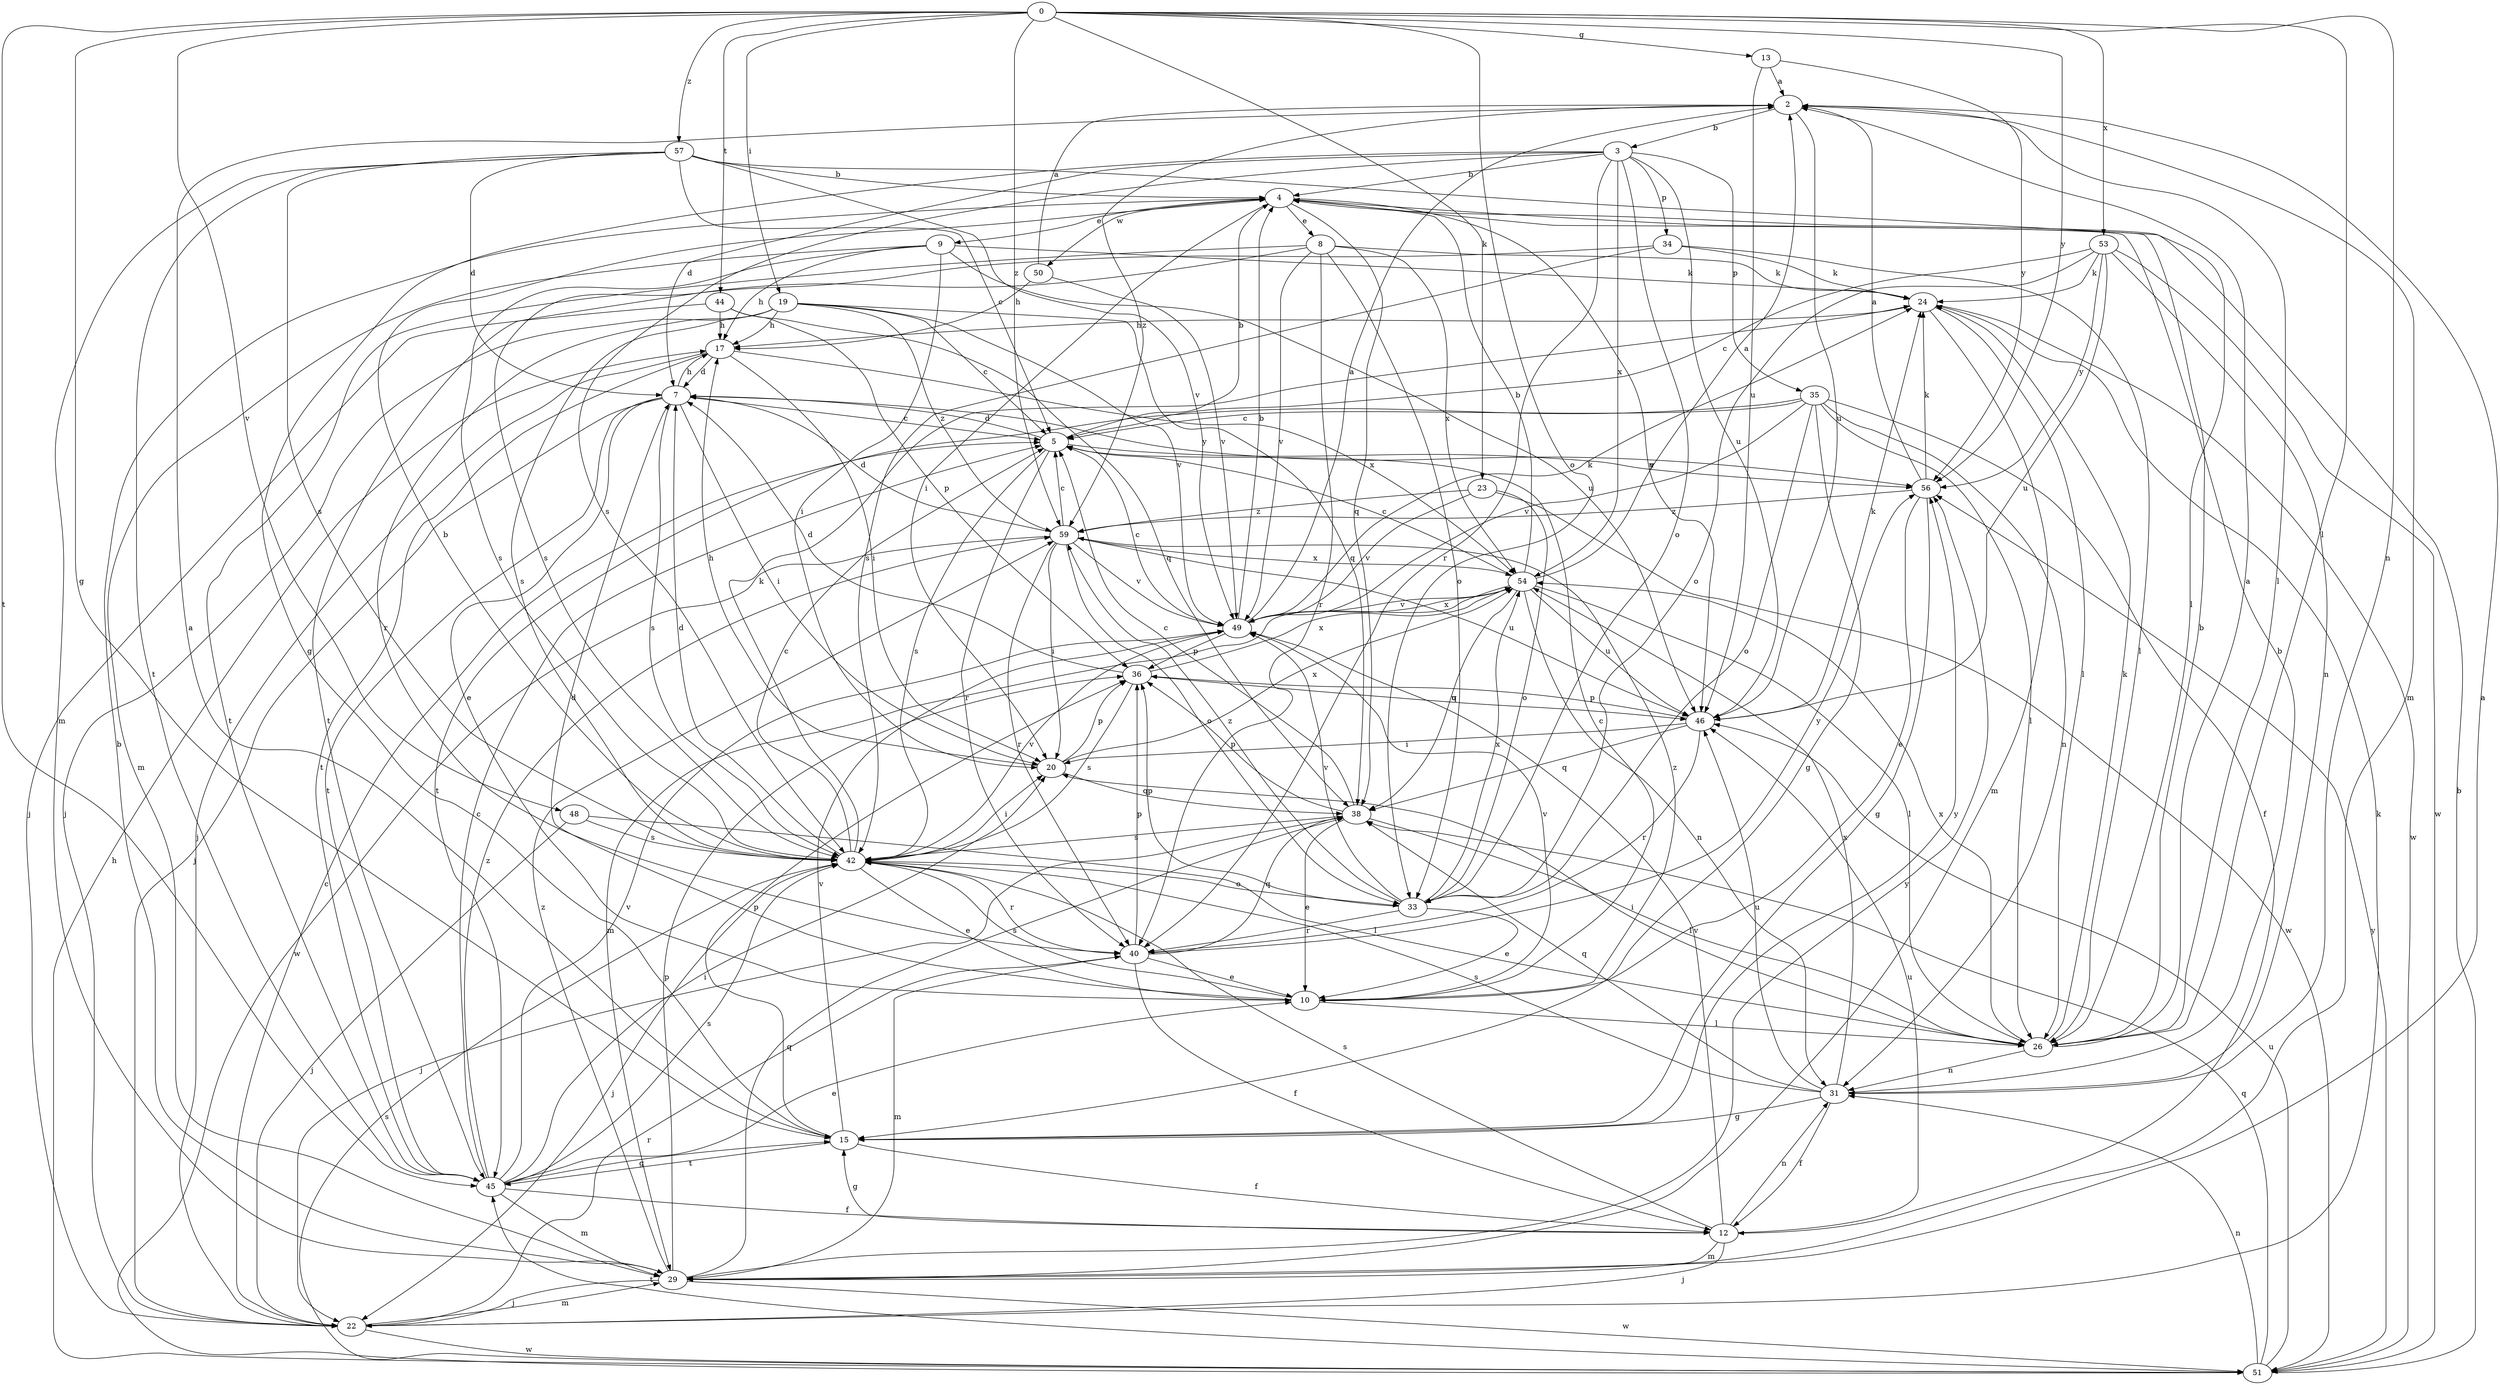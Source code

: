 strict digraph  {
0;
2;
3;
4;
5;
7;
8;
9;
10;
12;
13;
15;
17;
19;
20;
22;
23;
24;
26;
29;
31;
33;
34;
35;
36;
38;
40;
42;
44;
45;
46;
48;
49;
50;
51;
53;
54;
56;
57;
59;
0 -> 13  [label=g];
0 -> 15  [label=g];
0 -> 19  [label=i];
0 -> 23  [label=k];
0 -> 26  [label=l];
0 -> 31  [label=n];
0 -> 33  [label=o];
0 -> 44  [label=t];
0 -> 45  [label=t];
0 -> 48  [label=v];
0 -> 53  [label=x];
0 -> 56  [label=y];
0 -> 57  [label=z];
0 -> 59  [label=z];
2 -> 3  [label=b];
2 -> 26  [label=l];
2 -> 29  [label=m];
2 -> 46  [label=u];
2 -> 59  [label=z];
3 -> 4  [label=b];
3 -> 7  [label=d];
3 -> 15  [label=g];
3 -> 33  [label=o];
3 -> 34  [label=p];
3 -> 35  [label=p];
3 -> 40  [label=r];
3 -> 42  [label=s];
3 -> 46  [label=u];
3 -> 54  [label=x];
4 -> 8  [label=e];
4 -> 9  [label=e];
4 -> 20  [label=i];
4 -> 38  [label=q];
4 -> 46  [label=u];
4 -> 50  [label=w];
5 -> 4  [label=b];
5 -> 7  [label=d];
5 -> 40  [label=r];
5 -> 42  [label=s];
5 -> 56  [label=y];
7 -> 5  [label=c];
7 -> 10  [label=e];
7 -> 17  [label=h];
7 -> 20  [label=i];
7 -> 22  [label=j];
7 -> 42  [label=s];
7 -> 45  [label=t];
7 -> 56  [label=y];
8 -> 24  [label=k];
8 -> 33  [label=o];
8 -> 40  [label=r];
8 -> 42  [label=s];
8 -> 45  [label=t];
8 -> 49  [label=v];
8 -> 54  [label=x];
9 -> 17  [label=h];
9 -> 20  [label=i];
9 -> 24  [label=k];
9 -> 29  [label=m];
9 -> 42  [label=s];
9 -> 46  [label=u];
10 -> 5  [label=c];
10 -> 7  [label=d];
10 -> 26  [label=l];
10 -> 42  [label=s];
10 -> 49  [label=v];
10 -> 59  [label=z];
12 -> 15  [label=g];
12 -> 22  [label=j];
12 -> 29  [label=m];
12 -> 31  [label=n];
12 -> 42  [label=s];
12 -> 46  [label=u];
12 -> 49  [label=v];
13 -> 2  [label=a];
13 -> 46  [label=u];
13 -> 56  [label=y];
15 -> 2  [label=a];
15 -> 12  [label=f];
15 -> 36  [label=p];
15 -> 45  [label=t];
15 -> 49  [label=v];
15 -> 56  [label=y];
17 -> 7  [label=d];
17 -> 20  [label=i];
17 -> 22  [label=j];
17 -> 45  [label=t];
17 -> 54  [label=x];
19 -> 5  [label=c];
19 -> 17  [label=h];
19 -> 22  [label=j];
19 -> 38  [label=q];
19 -> 40  [label=r];
19 -> 42  [label=s];
19 -> 49  [label=v];
19 -> 59  [label=z];
20 -> 17  [label=h];
20 -> 36  [label=p];
20 -> 38  [label=q];
20 -> 54  [label=x];
22 -> 5  [label=c];
22 -> 24  [label=k];
22 -> 29  [label=m];
22 -> 40  [label=r];
22 -> 51  [label=w];
23 -> 33  [label=o];
23 -> 49  [label=v];
23 -> 51  [label=w];
23 -> 59  [label=z];
24 -> 17  [label=h];
24 -> 26  [label=l];
24 -> 29  [label=m];
24 -> 51  [label=w];
26 -> 2  [label=a];
26 -> 4  [label=b];
26 -> 20  [label=i];
26 -> 24  [label=k];
26 -> 31  [label=n];
26 -> 54  [label=x];
29 -> 2  [label=a];
29 -> 4  [label=b];
29 -> 22  [label=j];
29 -> 36  [label=p];
29 -> 38  [label=q];
29 -> 51  [label=w];
29 -> 56  [label=y];
29 -> 59  [label=z];
31 -> 4  [label=b];
31 -> 12  [label=f];
31 -> 15  [label=g];
31 -> 38  [label=q];
31 -> 42  [label=s];
31 -> 46  [label=u];
31 -> 54  [label=x];
33 -> 10  [label=e];
33 -> 36  [label=p];
33 -> 40  [label=r];
33 -> 49  [label=v];
33 -> 54  [label=x];
33 -> 59  [label=z];
34 -> 24  [label=k];
34 -> 26  [label=l];
34 -> 42  [label=s];
34 -> 45  [label=t];
35 -> 5  [label=c];
35 -> 12  [label=f];
35 -> 15  [label=g];
35 -> 26  [label=l];
35 -> 31  [label=n];
35 -> 33  [label=o];
35 -> 45  [label=t];
35 -> 49  [label=v];
36 -> 7  [label=d];
36 -> 42  [label=s];
36 -> 46  [label=u];
36 -> 54  [label=x];
38 -> 5  [label=c];
38 -> 10  [label=e];
38 -> 22  [label=j];
38 -> 26  [label=l];
38 -> 36  [label=p];
38 -> 42  [label=s];
40 -> 10  [label=e];
40 -> 12  [label=f];
40 -> 29  [label=m];
40 -> 36  [label=p];
40 -> 38  [label=q];
40 -> 56  [label=y];
42 -> 4  [label=b];
42 -> 5  [label=c];
42 -> 7  [label=d];
42 -> 10  [label=e];
42 -> 20  [label=i];
42 -> 22  [label=j];
42 -> 24  [label=k];
42 -> 33  [label=o];
42 -> 40  [label=r];
42 -> 49  [label=v];
44 -> 17  [label=h];
44 -> 22  [label=j];
44 -> 36  [label=p];
44 -> 38  [label=q];
45 -> 5  [label=c];
45 -> 10  [label=e];
45 -> 12  [label=f];
45 -> 15  [label=g];
45 -> 20  [label=i];
45 -> 29  [label=m];
45 -> 42  [label=s];
45 -> 49  [label=v];
45 -> 59  [label=z];
46 -> 20  [label=i];
46 -> 24  [label=k];
46 -> 36  [label=p];
46 -> 38  [label=q];
46 -> 40  [label=r];
48 -> 22  [label=j];
48 -> 26  [label=l];
48 -> 42  [label=s];
49 -> 2  [label=a];
49 -> 4  [label=b];
49 -> 5  [label=c];
49 -> 24  [label=k];
49 -> 36  [label=p];
49 -> 54  [label=x];
50 -> 2  [label=a];
50 -> 17  [label=h];
50 -> 49  [label=v];
51 -> 4  [label=b];
51 -> 17  [label=h];
51 -> 31  [label=n];
51 -> 38  [label=q];
51 -> 42  [label=s];
51 -> 45  [label=t];
51 -> 46  [label=u];
51 -> 56  [label=y];
53 -> 5  [label=c];
53 -> 24  [label=k];
53 -> 31  [label=n];
53 -> 33  [label=o];
53 -> 46  [label=u];
53 -> 51  [label=w];
53 -> 56  [label=y];
54 -> 2  [label=a];
54 -> 4  [label=b];
54 -> 5  [label=c];
54 -> 26  [label=l];
54 -> 29  [label=m];
54 -> 31  [label=n];
54 -> 38  [label=q];
54 -> 46  [label=u];
54 -> 49  [label=v];
56 -> 2  [label=a];
56 -> 10  [label=e];
56 -> 15  [label=g];
56 -> 24  [label=k];
56 -> 59  [label=z];
57 -> 4  [label=b];
57 -> 5  [label=c];
57 -> 7  [label=d];
57 -> 26  [label=l];
57 -> 29  [label=m];
57 -> 42  [label=s];
57 -> 45  [label=t];
57 -> 49  [label=v];
59 -> 5  [label=c];
59 -> 7  [label=d];
59 -> 20  [label=i];
59 -> 33  [label=o];
59 -> 40  [label=r];
59 -> 46  [label=u];
59 -> 49  [label=v];
59 -> 51  [label=w];
59 -> 54  [label=x];
}
